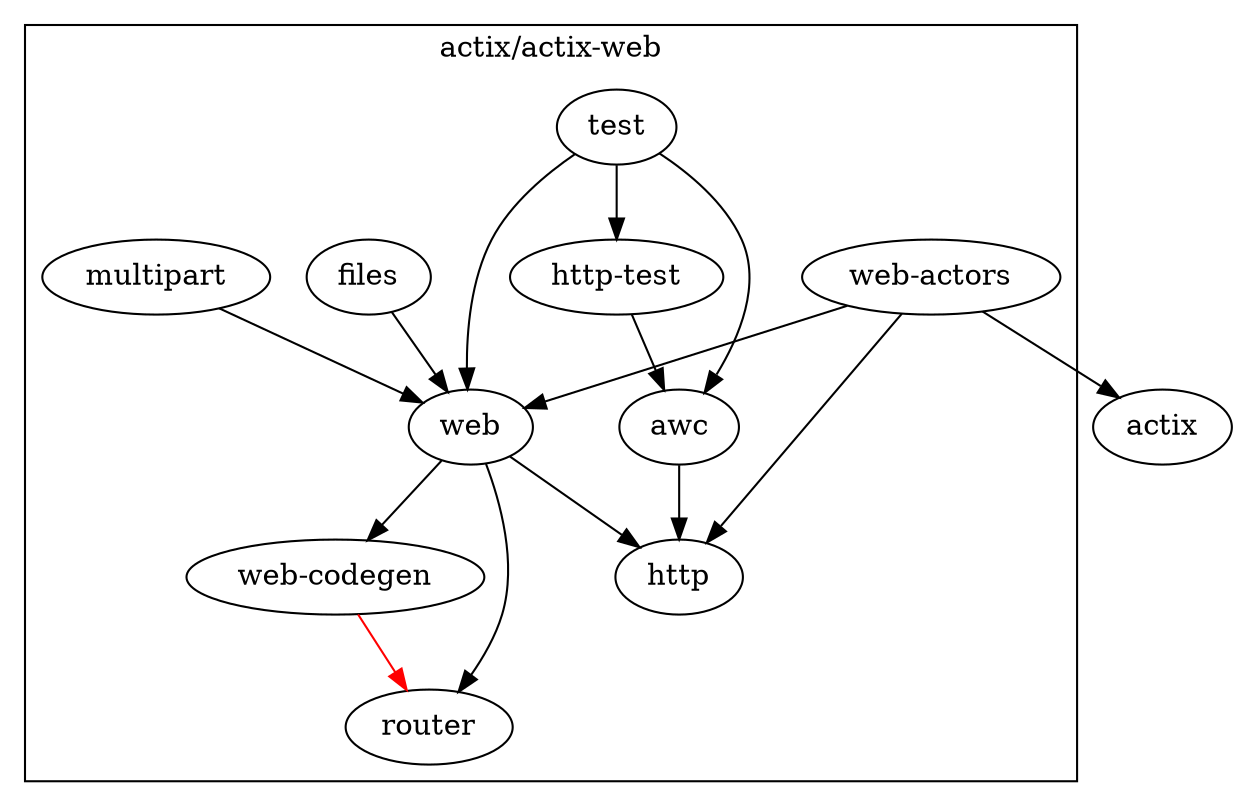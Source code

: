 digraph {
    subgraph cluster_web {
        label="actix/actix-web"
        "awc"
        "web"
        "files"
        "http"
        "multipart"
        "web-actors"
        "web-codegen"
        "http-test"
        "test"
        "router"
    }

    "web" -> { "web-codegen" "http" "router" }
    "awc" -> { "http" }
    "web-codegen" -> { "router" }[color = red]
    "web-actors" -> { "actix" "web" "http" }
    "multipart" -> { "web" }
    "files" -> { "web" }
    "http-test" -> { "awc" }
    "test" -> { "web" "awc" "http-test" }
}
